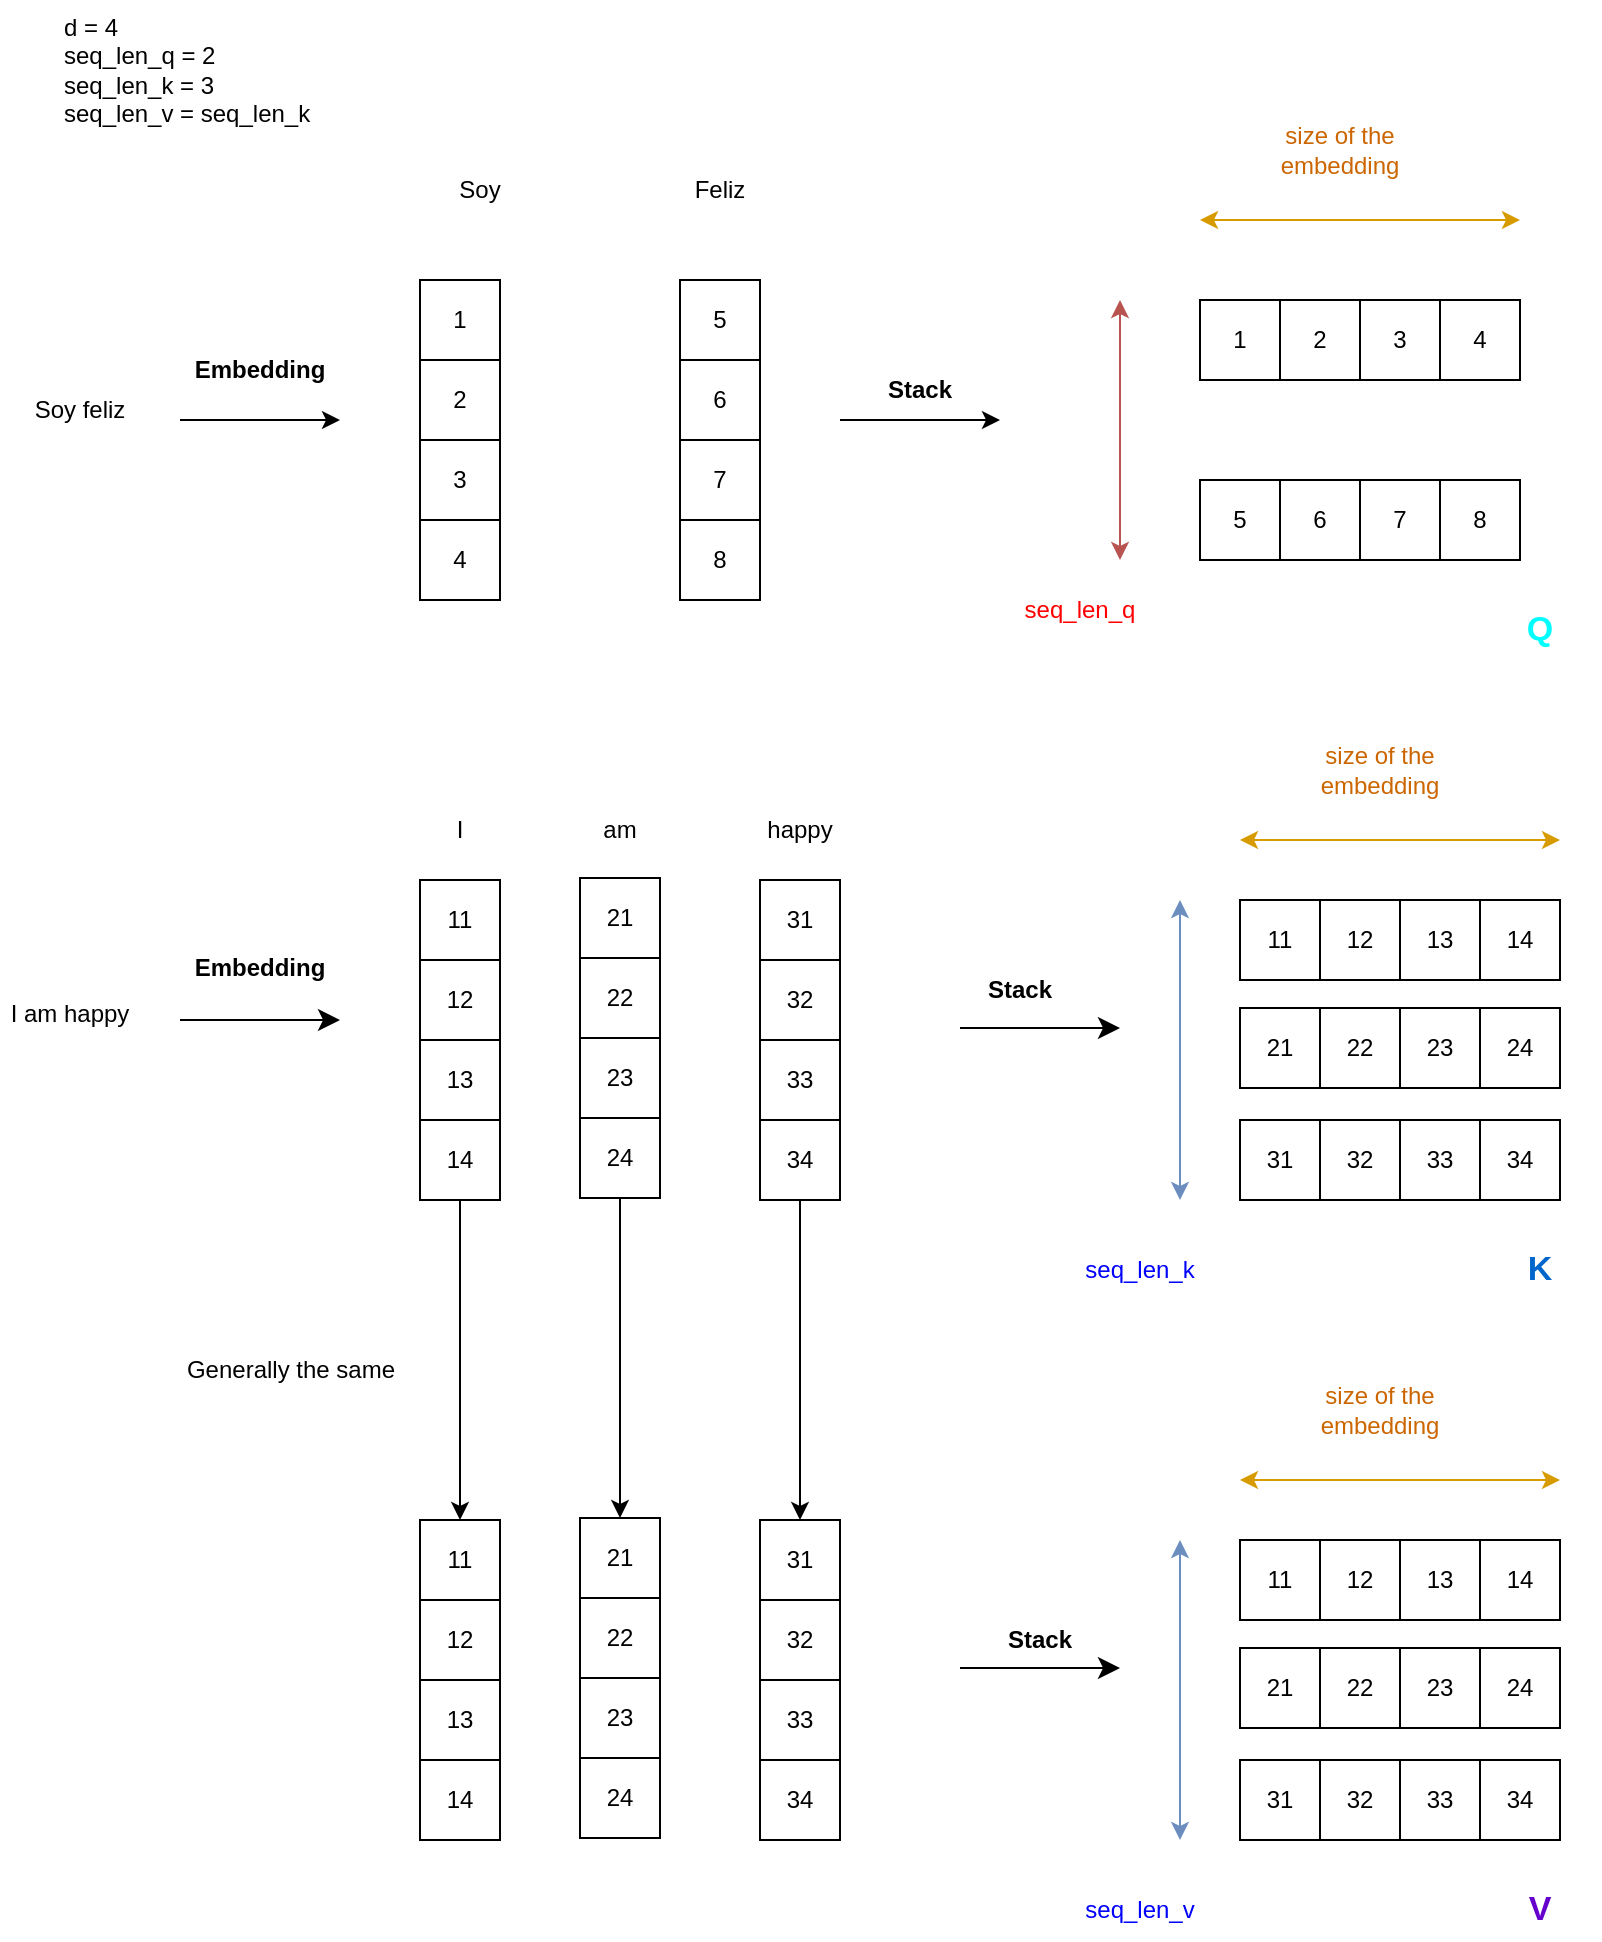 <mxfile version="24.7.17">
  <diagram name="Página-1" id="k3FH6h8X01xMCN_LuNeU">
    <mxGraphModel dx="1114" dy="663" grid="1" gridSize="10" guides="1" tooltips="1" connect="1" arrows="1" fold="1" page="1" pageScale="1" pageWidth="827" pageHeight="1169" math="0" shadow="0">
      <root>
        <mxCell id="0" />
        <mxCell id="1" parent="0" />
        <mxCell id="7-RdfV6hXrTTN9gbZNvn-3" value="1" style="whiteSpace=wrap;html=1;aspect=fixed;" vertex="1" parent="1">
          <mxGeometry x="220" y="210" width="40" height="40" as="geometry" />
        </mxCell>
        <mxCell id="7-RdfV6hXrTTN9gbZNvn-9" value="4" style="whiteSpace=wrap;html=1;aspect=fixed;" vertex="1" parent="1">
          <mxGeometry x="220" y="330" width="40" height="40" as="geometry" />
        </mxCell>
        <mxCell id="7-RdfV6hXrTTN9gbZNvn-10" value="2" style="whiteSpace=wrap;html=1;aspect=fixed;" vertex="1" parent="1">
          <mxGeometry x="220" y="250" width="40" height="40" as="geometry" />
        </mxCell>
        <mxCell id="7-RdfV6hXrTTN9gbZNvn-11" value="3" style="whiteSpace=wrap;html=1;aspect=fixed;" vertex="1" parent="1">
          <mxGeometry x="220" y="290" width="40" height="40" as="geometry" />
        </mxCell>
        <mxCell id="7-RdfV6hXrTTN9gbZNvn-12" value="5" style="whiteSpace=wrap;html=1;aspect=fixed;" vertex="1" parent="1">
          <mxGeometry x="350" y="210" width="40" height="40" as="geometry" />
        </mxCell>
        <mxCell id="7-RdfV6hXrTTN9gbZNvn-13" value="8" style="whiteSpace=wrap;html=1;aspect=fixed;" vertex="1" parent="1">
          <mxGeometry x="350" y="330" width="40" height="40" as="geometry" />
        </mxCell>
        <mxCell id="7-RdfV6hXrTTN9gbZNvn-14" value="6" style="whiteSpace=wrap;html=1;aspect=fixed;" vertex="1" parent="1">
          <mxGeometry x="350" y="250" width="40" height="40" as="geometry" />
        </mxCell>
        <mxCell id="7-RdfV6hXrTTN9gbZNvn-15" value="7" style="whiteSpace=wrap;html=1;aspect=fixed;" vertex="1" parent="1">
          <mxGeometry x="350" y="290" width="40" height="40" as="geometry" />
        </mxCell>
        <mxCell id="7-RdfV6hXrTTN9gbZNvn-16" value="Soy" style="text;html=1;align=center;verticalAlign=middle;whiteSpace=wrap;rounded=0;" vertex="1" parent="1">
          <mxGeometry x="220" y="150" width="60" height="30" as="geometry" />
        </mxCell>
        <mxCell id="7-RdfV6hXrTTN9gbZNvn-17" value="Feliz" style="text;html=1;align=center;verticalAlign=middle;whiteSpace=wrap;rounded=0;" vertex="1" parent="1">
          <mxGeometry x="340" y="150" width="60" height="30" as="geometry" />
        </mxCell>
        <mxCell id="7-RdfV6hXrTTN9gbZNvn-20" value="Soy feliz" style="text;html=1;align=center;verticalAlign=middle;whiteSpace=wrap;rounded=0;" vertex="1" parent="1">
          <mxGeometry x="20" y="260" width="60" height="30" as="geometry" />
        </mxCell>
        <mxCell id="7-RdfV6hXrTTN9gbZNvn-21" value="&lt;b&gt;Embedding&lt;/b&gt;" style="text;html=1;align=center;verticalAlign=middle;whiteSpace=wrap;rounded=0;" vertex="1" parent="1">
          <mxGeometry x="110" y="240" width="60" height="30" as="geometry" />
        </mxCell>
        <mxCell id="7-RdfV6hXrTTN9gbZNvn-22" value="" style="endArrow=classic;html=1;rounded=0;" edge="1" parent="1">
          <mxGeometry width="50" height="50" relative="1" as="geometry">
            <mxPoint x="100" y="280" as="sourcePoint" />
            <mxPoint x="180" y="280" as="targetPoint" />
          </mxGeometry>
        </mxCell>
        <mxCell id="7-RdfV6hXrTTN9gbZNvn-27" value="1" style="whiteSpace=wrap;html=1;aspect=fixed;" vertex="1" parent="1">
          <mxGeometry x="610" y="220" width="40" height="40" as="geometry" />
        </mxCell>
        <mxCell id="7-RdfV6hXrTTN9gbZNvn-28" value="2" style="whiteSpace=wrap;html=1;aspect=fixed;" vertex="1" parent="1">
          <mxGeometry x="650" y="220" width="40" height="40" as="geometry" />
        </mxCell>
        <mxCell id="7-RdfV6hXrTTN9gbZNvn-29" value="3" style="whiteSpace=wrap;html=1;aspect=fixed;" vertex="1" parent="1">
          <mxGeometry x="690" y="220" width="40" height="40" as="geometry" />
        </mxCell>
        <mxCell id="7-RdfV6hXrTTN9gbZNvn-30" value="4" style="whiteSpace=wrap;html=1;aspect=fixed;" vertex="1" parent="1">
          <mxGeometry x="730" y="220" width="40" height="40" as="geometry" />
        </mxCell>
        <mxCell id="7-RdfV6hXrTTN9gbZNvn-32" value="5" style="whiteSpace=wrap;html=1;aspect=fixed;" vertex="1" parent="1">
          <mxGeometry x="610" y="310" width="40" height="40" as="geometry" />
        </mxCell>
        <mxCell id="7-RdfV6hXrTTN9gbZNvn-33" value="6" style="whiteSpace=wrap;html=1;aspect=fixed;" vertex="1" parent="1">
          <mxGeometry x="650" y="310" width="40" height="40" as="geometry" />
        </mxCell>
        <mxCell id="7-RdfV6hXrTTN9gbZNvn-34" value="7" style="whiteSpace=wrap;html=1;aspect=fixed;" vertex="1" parent="1">
          <mxGeometry x="690" y="310" width="40" height="40" as="geometry" />
        </mxCell>
        <mxCell id="7-RdfV6hXrTTN9gbZNvn-35" value="8" style="whiteSpace=wrap;html=1;aspect=fixed;" vertex="1" parent="1">
          <mxGeometry x="730" y="310" width="40" height="40" as="geometry" />
        </mxCell>
        <mxCell id="7-RdfV6hXrTTN9gbZNvn-36" value="" style="endArrow=classic;startArrow=classic;html=1;rounded=0;fillColor=#ffe6cc;strokeColor=#d79b00;" edge="1" parent="1">
          <mxGeometry width="50" height="50" relative="1" as="geometry">
            <mxPoint x="610" y="180" as="sourcePoint" />
            <mxPoint x="770" y="180" as="targetPoint" />
          </mxGeometry>
        </mxCell>
        <mxCell id="7-RdfV6hXrTTN9gbZNvn-37" value="" style="endArrow=classic;startArrow=classic;html=1;rounded=0;fillColor=#f8cecc;strokeColor=#b85450;" edge="1" parent="1">
          <mxGeometry width="50" height="50" relative="1" as="geometry">
            <mxPoint x="570" y="350" as="sourcePoint" />
            <mxPoint x="570" y="220" as="targetPoint" />
          </mxGeometry>
        </mxCell>
        <mxCell id="7-RdfV6hXrTTN9gbZNvn-38" value="&lt;b&gt;Stack&lt;/b&gt;" style="text;html=1;align=center;verticalAlign=middle;whiteSpace=wrap;rounded=0;" vertex="1" parent="1">
          <mxGeometry x="440" y="250" width="60" height="30" as="geometry" />
        </mxCell>
        <mxCell id="7-RdfV6hXrTTN9gbZNvn-39" value="" style="endArrow=classic;html=1;rounded=0;" edge="1" parent="1">
          <mxGeometry width="50" height="50" relative="1" as="geometry">
            <mxPoint x="430" y="280" as="sourcePoint" />
            <mxPoint x="510" y="280" as="targetPoint" />
          </mxGeometry>
        </mxCell>
        <mxCell id="7-RdfV6hXrTTN9gbZNvn-40" value="&lt;font color=&quot;#ff0000&quot;&gt;seq_len_q&lt;/font&gt;" style="text;html=1;align=center;verticalAlign=middle;whiteSpace=wrap;rounded=0;" vertex="1" parent="1">
          <mxGeometry x="520" y="360" width="60" height="30" as="geometry" />
        </mxCell>
        <mxCell id="7-RdfV6hXrTTN9gbZNvn-41" value="&lt;font color=&quot;#cc6600&quot;&gt;size of the embedding&lt;/font&gt;" style="text;html=1;align=center;verticalAlign=middle;whiteSpace=wrap;rounded=0;" vertex="1" parent="1">
          <mxGeometry x="650" y="130" width="60" height="30" as="geometry" />
        </mxCell>
        <mxCell id="7-RdfV6hXrTTN9gbZNvn-42" value="&lt;b style=&quot;font-size: 17px;&quot;&gt;&lt;font color=&quot;#00ffff&quot;&gt;Q&lt;/font&gt;&lt;/b&gt;" style="text;html=1;align=center;verticalAlign=middle;whiteSpace=wrap;rounded=0;" vertex="1" parent="1">
          <mxGeometry x="750" y="370" width="60" height="30" as="geometry" />
        </mxCell>
        <mxCell id="7-RdfV6hXrTTN9gbZNvn-43" value="11" style="whiteSpace=wrap;html=1;aspect=fixed;" vertex="1" parent="1">
          <mxGeometry x="220" y="510" width="40" height="40" as="geometry" />
        </mxCell>
        <mxCell id="7-RdfV6hXrTTN9gbZNvn-115" style="edgeStyle=orthogonalEdgeStyle;rounded=0;orthogonalLoop=1;jettySize=auto;html=1;entryX=0.5;entryY=0;entryDx=0;entryDy=0;" edge="1" parent="1" source="7-RdfV6hXrTTN9gbZNvn-44" target="7-RdfV6hXrTTN9gbZNvn-81">
          <mxGeometry relative="1" as="geometry" />
        </mxCell>
        <mxCell id="7-RdfV6hXrTTN9gbZNvn-44" value="14" style="whiteSpace=wrap;html=1;aspect=fixed;" vertex="1" parent="1">
          <mxGeometry x="220" y="630" width="40" height="40" as="geometry" />
        </mxCell>
        <mxCell id="7-RdfV6hXrTTN9gbZNvn-45" value="12" style="whiteSpace=wrap;html=1;aspect=fixed;" vertex="1" parent="1">
          <mxGeometry x="220" y="550" width="40" height="40" as="geometry" />
        </mxCell>
        <mxCell id="7-RdfV6hXrTTN9gbZNvn-46" value="13" style="whiteSpace=wrap;html=1;aspect=fixed;" vertex="1" parent="1">
          <mxGeometry x="220" y="590" width="40" height="40" as="geometry" />
        </mxCell>
        <mxCell id="7-RdfV6hXrTTN9gbZNvn-47" value="21" style="whiteSpace=wrap;html=1;aspect=fixed;" vertex="1" parent="1">
          <mxGeometry x="300" y="509" width="40" height="40" as="geometry" />
        </mxCell>
        <mxCell id="7-RdfV6hXrTTN9gbZNvn-116" style="edgeStyle=orthogonalEdgeStyle;rounded=0;orthogonalLoop=1;jettySize=auto;html=1;entryX=0.5;entryY=0;entryDx=0;entryDy=0;" edge="1" parent="1" source="7-RdfV6hXrTTN9gbZNvn-48" target="7-RdfV6hXrTTN9gbZNvn-85">
          <mxGeometry relative="1" as="geometry" />
        </mxCell>
        <mxCell id="7-RdfV6hXrTTN9gbZNvn-48" value="24" style="whiteSpace=wrap;html=1;aspect=fixed;" vertex="1" parent="1">
          <mxGeometry x="300" y="629" width="40" height="40" as="geometry" />
        </mxCell>
        <mxCell id="7-RdfV6hXrTTN9gbZNvn-49" value="22" style="whiteSpace=wrap;html=1;aspect=fixed;" vertex="1" parent="1">
          <mxGeometry x="300" y="549" width="40" height="40" as="geometry" />
        </mxCell>
        <mxCell id="7-RdfV6hXrTTN9gbZNvn-50" value="23" style="whiteSpace=wrap;html=1;aspect=fixed;" vertex="1" parent="1">
          <mxGeometry x="300" y="589" width="40" height="40" as="geometry" />
        </mxCell>
        <mxCell id="7-RdfV6hXrTTN9gbZNvn-51" value="I" style="text;html=1;align=center;verticalAlign=middle;whiteSpace=wrap;rounded=0;" vertex="1" parent="1">
          <mxGeometry x="210" y="470" width="60" height="30" as="geometry" />
        </mxCell>
        <mxCell id="7-RdfV6hXrTTN9gbZNvn-52" value="am" style="text;html=1;align=center;verticalAlign=middle;whiteSpace=wrap;rounded=0;" vertex="1" parent="1">
          <mxGeometry x="290" y="470" width="60" height="30" as="geometry" />
        </mxCell>
        <mxCell id="7-RdfV6hXrTTN9gbZNvn-53" value="I am happy" style="text;html=1;align=center;verticalAlign=middle;whiteSpace=wrap;rounded=0;" vertex="1" parent="1">
          <mxGeometry x="10" y="569" width="70" height="16" as="geometry" />
        </mxCell>
        <mxCell id="7-RdfV6hXrTTN9gbZNvn-54" value="&lt;b&gt;Embedding&lt;/b&gt;" style="text;html=1;align=center;verticalAlign=middle;whiteSpace=wrap;rounded=0;" vertex="1" parent="1">
          <mxGeometry x="110" y="539" width="60" height="30" as="geometry" />
        </mxCell>
        <mxCell id="7-RdfV6hXrTTN9gbZNvn-55" value="" style="endArrow=classic;html=1;rounded=0;startSize=6;endSize=8;arcSize=20;" edge="1" parent="1">
          <mxGeometry width="50" height="50" relative="1" as="geometry">
            <mxPoint x="100" y="580" as="sourcePoint" />
            <mxPoint x="180" y="580" as="targetPoint" />
          </mxGeometry>
        </mxCell>
        <mxCell id="7-RdfV6hXrTTN9gbZNvn-56" value="&lt;b&gt;Stack&lt;/b&gt;" style="text;html=1;align=center;verticalAlign=middle;whiteSpace=wrap;rounded=0;" vertex="1" parent="1">
          <mxGeometry x="490" y="550" width="60" height="30" as="geometry" />
        </mxCell>
        <mxCell id="7-RdfV6hXrTTN9gbZNvn-57" value="" style="endArrow=classic;html=1;rounded=0;endSize=8;" edge="1" parent="1">
          <mxGeometry width="50" height="50" relative="1" as="geometry">
            <mxPoint x="490" y="584" as="sourcePoint" />
            <mxPoint x="570" y="584" as="targetPoint" />
          </mxGeometry>
        </mxCell>
        <mxCell id="7-RdfV6hXrTTN9gbZNvn-59" value="31" style="whiteSpace=wrap;html=1;aspect=fixed;" vertex="1" parent="1">
          <mxGeometry x="390" y="510" width="40" height="40" as="geometry" />
        </mxCell>
        <mxCell id="7-RdfV6hXrTTN9gbZNvn-117" style="edgeStyle=orthogonalEdgeStyle;rounded=0;orthogonalLoop=1;jettySize=auto;html=1;exitX=0.5;exitY=1;exitDx=0;exitDy=0;entryX=0.5;entryY=0;entryDx=0;entryDy=0;" edge="1" parent="1" source="7-RdfV6hXrTTN9gbZNvn-60" target="7-RdfV6hXrTTN9gbZNvn-93">
          <mxGeometry relative="1" as="geometry" />
        </mxCell>
        <mxCell id="7-RdfV6hXrTTN9gbZNvn-60" value="34" style="whiteSpace=wrap;html=1;aspect=fixed;" vertex="1" parent="1">
          <mxGeometry x="390" y="630" width="40" height="40" as="geometry" />
        </mxCell>
        <mxCell id="7-RdfV6hXrTTN9gbZNvn-61" value="32" style="whiteSpace=wrap;html=1;aspect=fixed;" vertex="1" parent="1">
          <mxGeometry x="390" y="550" width="40" height="40" as="geometry" />
        </mxCell>
        <mxCell id="7-RdfV6hXrTTN9gbZNvn-62" value="33" style="whiteSpace=wrap;html=1;aspect=fixed;" vertex="1" parent="1">
          <mxGeometry x="390" y="590" width="40" height="40" as="geometry" />
        </mxCell>
        <mxCell id="7-RdfV6hXrTTN9gbZNvn-63" value="happy" style="text;html=1;align=center;verticalAlign=middle;whiteSpace=wrap;rounded=0;" vertex="1" parent="1">
          <mxGeometry x="380" y="470" width="60" height="30" as="geometry" />
        </mxCell>
        <mxCell id="7-RdfV6hXrTTN9gbZNvn-64" value="11" style="whiteSpace=wrap;html=1;aspect=fixed;" vertex="1" parent="1">
          <mxGeometry x="630" y="520" width="40" height="40" as="geometry" />
        </mxCell>
        <mxCell id="7-RdfV6hXrTTN9gbZNvn-65" value="12" style="whiteSpace=wrap;html=1;aspect=fixed;" vertex="1" parent="1">
          <mxGeometry x="670" y="520" width="40" height="40" as="geometry" />
        </mxCell>
        <mxCell id="7-RdfV6hXrTTN9gbZNvn-66" value="13" style="whiteSpace=wrap;html=1;aspect=fixed;" vertex="1" parent="1">
          <mxGeometry x="710" y="520" width="40" height="40" as="geometry" />
        </mxCell>
        <mxCell id="7-RdfV6hXrTTN9gbZNvn-67" value="14" style="whiteSpace=wrap;html=1;aspect=fixed;" vertex="1" parent="1">
          <mxGeometry x="750" y="520" width="40" height="40" as="geometry" />
        </mxCell>
        <mxCell id="7-RdfV6hXrTTN9gbZNvn-68" value="21" style="whiteSpace=wrap;html=1;aspect=fixed;" vertex="1" parent="1">
          <mxGeometry x="630" y="574" width="40" height="40" as="geometry" />
        </mxCell>
        <mxCell id="7-RdfV6hXrTTN9gbZNvn-69" value="22" style="whiteSpace=wrap;html=1;aspect=fixed;" vertex="1" parent="1">
          <mxGeometry x="670" y="574" width="40" height="40" as="geometry" />
        </mxCell>
        <mxCell id="7-RdfV6hXrTTN9gbZNvn-70" value="23" style="whiteSpace=wrap;html=1;aspect=fixed;" vertex="1" parent="1">
          <mxGeometry x="710" y="574" width="40" height="40" as="geometry" />
        </mxCell>
        <mxCell id="7-RdfV6hXrTTN9gbZNvn-71" value="24" style="whiteSpace=wrap;html=1;aspect=fixed;" vertex="1" parent="1">
          <mxGeometry x="750" y="574" width="40" height="40" as="geometry" />
        </mxCell>
        <mxCell id="7-RdfV6hXrTTN9gbZNvn-72" value="31" style="whiteSpace=wrap;html=1;aspect=fixed;" vertex="1" parent="1">
          <mxGeometry x="630" y="630" width="40" height="40" as="geometry" />
        </mxCell>
        <mxCell id="7-RdfV6hXrTTN9gbZNvn-73" value="32" style="whiteSpace=wrap;html=1;aspect=fixed;" vertex="1" parent="1">
          <mxGeometry x="670" y="630" width="40" height="40" as="geometry" />
        </mxCell>
        <mxCell id="7-RdfV6hXrTTN9gbZNvn-74" value="33" style="whiteSpace=wrap;html=1;aspect=fixed;" vertex="1" parent="1">
          <mxGeometry x="710" y="630" width="40" height="40" as="geometry" />
        </mxCell>
        <mxCell id="7-RdfV6hXrTTN9gbZNvn-75" value="34" style="whiteSpace=wrap;html=1;aspect=fixed;" vertex="1" parent="1">
          <mxGeometry x="750" y="630" width="40" height="40" as="geometry" />
        </mxCell>
        <mxCell id="7-RdfV6hXrTTN9gbZNvn-76" value="" style="endArrow=classic;startArrow=classic;html=1;rounded=0;fillColor=#dae8fc;strokeColor=#6c8ebf;" edge="1" parent="1">
          <mxGeometry width="50" height="50" relative="1" as="geometry">
            <mxPoint x="600" y="670" as="sourcePoint" />
            <mxPoint x="600" y="520" as="targetPoint" />
          </mxGeometry>
        </mxCell>
        <mxCell id="7-RdfV6hXrTTN9gbZNvn-77" value="" style="endArrow=classic;startArrow=classic;html=1;rounded=0;fillColor=#ffe6cc;strokeColor=#d79b00;" edge="1" parent="1">
          <mxGeometry width="50" height="50" relative="1" as="geometry">
            <mxPoint x="630" y="490" as="sourcePoint" />
            <mxPoint x="790" y="490" as="targetPoint" />
          </mxGeometry>
        </mxCell>
        <mxCell id="7-RdfV6hXrTTN9gbZNvn-78" value="&lt;font color=&quot;#cc6600&quot;&gt;size of the embedding&lt;/font&gt;" style="text;html=1;align=center;verticalAlign=middle;whiteSpace=wrap;rounded=0;" vertex="1" parent="1">
          <mxGeometry x="670" y="440" width="60" height="30" as="geometry" />
        </mxCell>
        <mxCell id="7-RdfV6hXrTTN9gbZNvn-79" value="&lt;font color=&quot;#0000ff&quot;&gt;seq_len_k&lt;/font&gt;" style="text;html=1;align=center;verticalAlign=middle;whiteSpace=wrap;rounded=0;" vertex="1" parent="1">
          <mxGeometry x="550" y="690" width="60" height="30" as="geometry" />
        </mxCell>
        <mxCell id="7-RdfV6hXrTTN9gbZNvn-80" value="&lt;b style=&quot;font-size: 17px;&quot;&gt;&lt;font color=&quot;#0066cc&quot;&gt;K&lt;/font&gt;&lt;/b&gt;" style="text;html=1;align=center;verticalAlign=middle;whiteSpace=wrap;rounded=0;" vertex="1" parent="1">
          <mxGeometry x="750" y="690" width="60" height="30" as="geometry" />
        </mxCell>
        <mxCell id="7-RdfV6hXrTTN9gbZNvn-81" value="11" style="whiteSpace=wrap;html=1;aspect=fixed;" vertex="1" parent="1">
          <mxGeometry x="220" y="830" width="40" height="40" as="geometry" />
        </mxCell>
        <mxCell id="7-RdfV6hXrTTN9gbZNvn-82" value="14" style="whiteSpace=wrap;html=1;aspect=fixed;" vertex="1" parent="1">
          <mxGeometry x="220" y="950" width="40" height="40" as="geometry" />
        </mxCell>
        <mxCell id="7-RdfV6hXrTTN9gbZNvn-83" value="12" style="whiteSpace=wrap;html=1;aspect=fixed;" vertex="1" parent="1">
          <mxGeometry x="220" y="870" width="40" height="40" as="geometry" />
        </mxCell>
        <mxCell id="7-RdfV6hXrTTN9gbZNvn-84" value="13" style="whiteSpace=wrap;html=1;aspect=fixed;" vertex="1" parent="1">
          <mxGeometry x="220" y="910" width="40" height="40" as="geometry" />
        </mxCell>
        <mxCell id="7-RdfV6hXrTTN9gbZNvn-85" value="21" style="whiteSpace=wrap;html=1;aspect=fixed;" vertex="1" parent="1">
          <mxGeometry x="300" y="829" width="40" height="40" as="geometry" />
        </mxCell>
        <mxCell id="7-RdfV6hXrTTN9gbZNvn-86" value="24" style="whiteSpace=wrap;html=1;aspect=fixed;" vertex="1" parent="1">
          <mxGeometry x="300" y="949" width="40" height="40" as="geometry" />
        </mxCell>
        <mxCell id="7-RdfV6hXrTTN9gbZNvn-87" value="22" style="whiteSpace=wrap;html=1;aspect=fixed;" vertex="1" parent="1">
          <mxGeometry x="300" y="869" width="40" height="40" as="geometry" />
        </mxCell>
        <mxCell id="7-RdfV6hXrTTN9gbZNvn-88" value="23" style="whiteSpace=wrap;html=1;aspect=fixed;" vertex="1" parent="1">
          <mxGeometry x="300" y="909" width="40" height="40" as="geometry" />
        </mxCell>
        <mxCell id="7-RdfV6hXrTTN9gbZNvn-91" value="&lt;b&gt;Stack&lt;/b&gt;" style="text;html=1;align=center;verticalAlign=middle;whiteSpace=wrap;rounded=0;" vertex="1" parent="1">
          <mxGeometry x="500" y="875" width="60" height="30" as="geometry" />
        </mxCell>
        <mxCell id="7-RdfV6hXrTTN9gbZNvn-92" value="" style="endArrow=classic;html=1;rounded=0;endSize=8;" edge="1" parent="1">
          <mxGeometry width="50" height="50" relative="1" as="geometry">
            <mxPoint x="490" y="904" as="sourcePoint" />
            <mxPoint x="570" y="904" as="targetPoint" />
          </mxGeometry>
        </mxCell>
        <mxCell id="7-RdfV6hXrTTN9gbZNvn-93" value="31" style="whiteSpace=wrap;html=1;aspect=fixed;" vertex="1" parent="1">
          <mxGeometry x="390" y="830" width="40" height="40" as="geometry" />
        </mxCell>
        <mxCell id="7-RdfV6hXrTTN9gbZNvn-94" value="34" style="whiteSpace=wrap;html=1;aspect=fixed;" vertex="1" parent="1">
          <mxGeometry x="390" y="950" width="40" height="40" as="geometry" />
        </mxCell>
        <mxCell id="7-RdfV6hXrTTN9gbZNvn-95" value="32" style="whiteSpace=wrap;html=1;aspect=fixed;" vertex="1" parent="1">
          <mxGeometry x="390" y="870" width="40" height="40" as="geometry" />
        </mxCell>
        <mxCell id="7-RdfV6hXrTTN9gbZNvn-96" value="33" style="whiteSpace=wrap;html=1;aspect=fixed;" vertex="1" parent="1">
          <mxGeometry x="390" y="910" width="40" height="40" as="geometry" />
        </mxCell>
        <mxCell id="7-RdfV6hXrTTN9gbZNvn-98" value="11" style="whiteSpace=wrap;html=1;aspect=fixed;" vertex="1" parent="1">
          <mxGeometry x="630" y="840" width="40" height="40" as="geometry" />
        </mxCell>
        <mxCell id="7-RdfV6hXrTTN9gbZNvn-99" value="12" style="whiteSpace=wrap;html=1;aspect=fixed;" vertex="1" parent="1">
          <mxGeometry x="670" y="840" width="40" height="40" as="geometry" />
        </mxCell>
        <mxCell id="7-RdfV6hXrTTN9gbZNvn-100" value="13" style="whiteSpace=wrap;html=1;aspect=fixed;" vertex="1" parent="1">
          <mxGeometry x="710" y="840" width="40" height="40" as="geometry" />
        </mxCell>
        <mxCell id="7-RdfV6hXrTTN9gbZNvn-101" value="14" style="whiteSpace=wrap;html=1;aspect=fixed;" vertex="1" parent="1">
          <mxGeometry x="750" y="840" width="40" height="40" as="geometry" />
        </mxCell>
        <mxCell id="7-RdfV6hXrTTN9gbZNvn-102" value="21" style="whiteSpace=wrap;html=1;aspect=fixed;" vertex="1" parent="1">
          <mxGeometry x="630" y="894" width="40" height="40" as="geometry" />
        </mxCell>
        <mxCell id="7-RdfV6hXrTTN9gbZNvn-103" value="22" style="whiteSpace=wrap;html=1;aspect=fixed;" vertex="1" parent="1">
          <mxGeometry x="670" y="894" width="40" height="40" as="geometry" />
        </mxCell>
        <mxCell id="7-RdfV6hXrTTN9gbZNvn-104" value="23" style="whiteSpace=wrap;html=1;aspect=fixed;" vertex="1" parent="1">
          <mxGeometry x="710" y="894" width="40" height="40" as="geometry" />
        </mxCell>
        <mxCell id="7-RdfV6hXrTTN9gbZNvn-105" value="24" style="whiteSpace=wrap;html=1;aspect=fixed;" vertex="1" parent="1">
          <mxGeometry x="750" y="894" width="40" height="40" as="geometry" />
        </mxCell>
        <mxCell id="7-RdfV6hXrTTN9gbZNvn-106" value="31" style="whiteSpace=wrap;html=1;aspect=fixed;" vertex="1" parent="1">
          <mxGeometry x="630" y="950" width="40" height="40" as="geometry" />
        </mxCell>
        <mxCell id="7-RdfV6hXrTTN9gbZNvn-107" value="32" style="whiteSpace=wrap;html=1;aspect=fixed;" vertex="1" parent="1">
          <mxGeometry x="670" y="950" width="40" height="40" as="geometry" />
        </mxCell>
        <mxCell id="7-RdfV6hXrTTN9gbZNvn-108" value="33" style="whiteSpace=wrap;html=1;aspect=fixed;" vertex="1" parent="1">
          <mxGeometry x="710" y="950" width="40" height="40" as="geometry" />
        </mxCell>
        <mxCell id="7-RdfV6hXrTTN9gbZNvn-109" value="34" style="whiteSpace=wrap;html=1;aspect=fixed;" vertex="1" parent="1">
          <mxGeometry x="750" y="950" width="40" height="40" as="geometry" />
        </mxCell>
        <mxCell id="7-RdfV6hXrTTN9gbZNvn-110" value="" style="endArrow=classic;startArrow=classic;html=1;rounded=0;fillColor=#dae8fc;strokeColor=#6c8ebf;" edge="1" parent="1">
          <mxGeometry width="50" height="50" relative="1" as="geometry">
            <mxPoint x="600" y="990" as="sourcePoint" />
            <mxPoint x="600" y="840" as="targetPoint" />
          </mxGeometry>
        </mxCell>
        <mxCell id="7-RdfV6hXrTTN9gbZNvn-111" value="" style="endArrow=classic;startArrow=classic;html=1;rounded=0;fillColor=#ffe6cc;strokeColor=#d79b00;" edge="1" parent="1">
          <mxGeometry width="50" height="50" relative="1" as="geometry">
            <mxPoint x="630" y="810" as="sourcePoint" />
            <mxPoint x="790" y="810" as="targetPoint" />
          </mxGeometry>
        </mxCell>
        <mxCell id="7-RdfV6hXrTTN9gbZNvn-112" value="&lt;font color=&quot;#cc6600&quot;&gt;size of the embedding&lt;/font&gt;" style="text;html=1;align=center;verticalAlign=middle;whiteSpace=wrap;rounded=0;" vertex="1" parent="1">
          <mxGeometry x="670" y="760" width="60" height="30" as="geometry" />
        </mxCell>
        <mxCell id="7-RdfV6hXrTTN9gbZNvn-113" value="&lt;font color=&quot;#0000ff&quot;&gt;seq_len_v&lt;/font&gt;" style="text;html=1;align=center;verticalAlign=middle;whiteSpace=wrap;rounded=0;" vertex="1" parent="1">
          <mxGeometry x="550" y="1010" width="60" height="30" as="geometry" />
        </mxCell>
        <mxCell id="7-RdfV6hXrTTN9gbZNvn-114" value="&lt;b style=&quot;font-size: 17px;&quot;&gt;&lt;font color=&quot;#6600cc&quot;&gt;V&lt;/font&gt;&lt;/b&gt;" style="text;html=1;align=center;verticalAlign=middle;whiteSpace=wrap;rounded=0;" vertex="1" parent="1">
          <mxGeometry x="750" y="1010" width="60" height="30" as="geometry" />
        </mxCell>
        <mxCell id="7-RdfV6hXrTTN9gbZNvn-118" value="Generally the same" style="text;html=1;align=center;verticalAlign=middle;resizable=0;points=[];autosize=1;strokeColor=none;fillColor=none;" vertex="1" parent="1">
          <mxGeometry x="90" y="740" width="130" height="30" as="geometry" />
        </mxCell>
        <mxCell id="7-RdfV6hXrTTN9gbZNvn-119" value="d = 4&lt;div&gt;seq_len_q = 2&lt;/div&gt;&lt;div&gt;seq_len_k = 3&lt;/div&gt;&lt;div&gt;seq_len_v = seq_len_k&lt;/div&gt;" style="text;html=1;align=left;verticalAlign=middle;whiteSpace=wrap;rounded=0;" vertex="1" parent="1">
          <mxGeometry x="40" y="70" width="140" height="70" as="geometry" />
        </mxCell>
      </root>
    </mxGraphModel>
  </diagram>
</mxfile>
